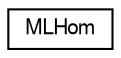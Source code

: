 digraph "Graphical Class Hierarchy"
{
  edge [fontname="FreeSans",fontsize="10",labelfontname="FreeSans",labelfontsize="10"];
  node [fontname="FreeSans",fontsize="10",shape=record];
  rankdir="LR";
  Node1 [label="MLHom",height=0.2,width=0.4,color="black", fillcolor="white", style="filled",URL="$classMLHom.html"];
}
